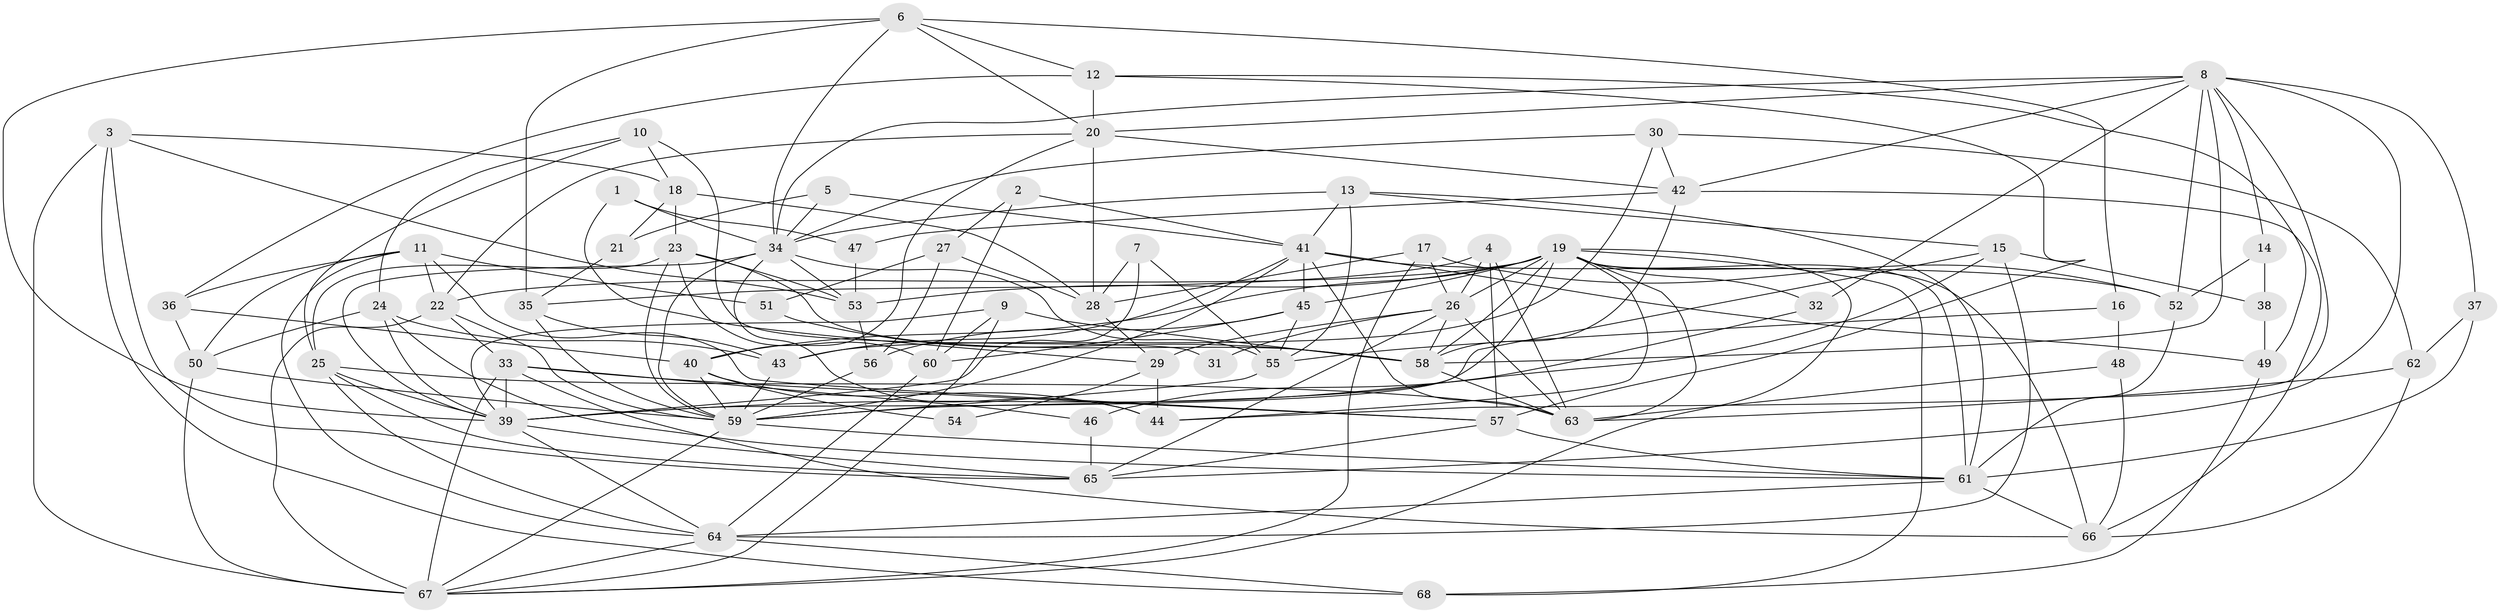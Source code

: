 // original degree distribution, {2: 0.19117647058823528, 7: 0.022058823529411766, 5: 0.14705882352941177, 10: 0.007352941176470588, 6: 0.1323529411764706, 4: 0.21323529411764705, 3: 0.25735294117647056, 8: 0.029411764705882353}
// Generated by graph-tools (version 1.1) at 2025/02/03/09/25 03:02:12]
// undirected, 68 vertices, 185 edges
graph export_dot {
graph [start="1"]
  node [color=gray90,style=filled];
  1;
  2;
  3;
  4;
  5;
  6;
  7;
  8;
  9;
  10;
  11;
  12;
  13;
  14;
  15;
  16;
  17;
  18;
  19;
  20;
  21;
  22;
  23;
  24;
  25;
  26;
  27;
  28;
  29;
  30;
  31;
  32;
  33;
  34;
  35;
  36;
  37;
  38;
  39;
  40;
  41;
  42;
  43;
  44;
  45;
  46;
  47;
  48;
  49;
  50;
  51;
  52;
  53;
  54;
  55;
  56;
  57;
  58;
  59;
  60;
  61;
  62;
  63;
  64;
  65;
  66;
  67;
  68;
  1 -- 29 [weight=1.0];
  1 -- 34 [weight=1.0];
  1 -- 47 [weight=1.0];
  2 -- 27 [weight=1.0];
  2 -- 41 [weight=1.0];
  2 -- 60 [weight=1.0];
  3 -- 18 [weight=1.0];
  3 -- 53 [weight=1.0];
  3 -- 65 [weight=1.0];
  3 -- 67 [weight=2.0];
  3 -- 68 [weight=1.0];
  4 -- 26 [weight=1.0];
  4 -- 35 [weight=1.0];
  4 -- 57 [weight=1.0];
  4 -- 63 [weight=1.0];
  5 -- 21 [weight=1.0];
  5 -- 34 [weight=1.0];
  5 -- 41 [weight=1.0];
  6 -- 12 [weight=1.0];
  6 -- 16 [weight=1.0];
  6 -- 20 [weight=1.0];
  6 -- 34 [weight=1.0];
  6 -- 35 [weight=1.0];
  6 -- 39 [weight=1.0];
  7 -- 28 [weight=1.0];
  7 -- 39 [weight=1.0];
  7 -- 55 [weight=1.0];
  8 -- 14 [weight=1.0];
  8 -- 20 [weight=1.0];
  8 -- 32 [weight=1.0];
  8 -- 34 [weight=1.0];
  8 -- 37 [weight=1.0];
  8 -- 42 [weight=1.0];
  8 -- 44 [weight=1.0];
  8 -- 52 [weight=1.0];
  8 -- 58 [weight=1.0];
  8 -- 65 [weight=1.0];
  9 -- 39 [weight=1.0];
  9 -- 58 [weight=1.0];
  9 -- 60 [weight=1.0];
  9 -- 67 [weight=1.0];
  10 -- 18 [weight=1.0];
  10 -- 24 [weight=1.0];
  10 -- 25 [weight=1.0];
  10 -- 31 [weight=1.0];
  11 -- 22 [weight=1.0];
  11 -- 36 [weight=1.0];
  11 -- 50 [weight=1.0];
  11 -- 51 [weight=1.0];
  11 -- 57 [weight=1.0];
  11 -- 64 [weight=1.0];
  12 -- 20 [weight=2.0];
  12 -- 36 [weight=1.0];
  12 -- 49 [weight=1.0];
  12 -- 57 [weight=2.0];
  13 -- 15 [weight=1.0];
  13 -- 34 [weight=1.0];
  13 -- 41 [weight=1.0];
  13 -- 55 [weight=1.0];
  13 -- 61 [weight=1.0];
  14 -- 38 [weight=2.0];
  14 -- 52 [weight=1.0];
  15 -- 38 [weight=1.0];
  15 -- 39 [weight=2.0];
  15 -- 46 [weight=1.0];
  15 -- 64 [weight=1.0];
  16 -- 48 [weight=1.0];
  16 -- 55 [weight=1.0];
  17 -- 26 [weight=1.0];
  17 -- 28 [weight=1.0];
  17 -- 52 [weight=1.0];
  17 -- 67 [weight=1.0];
  18 -- 21 [weight=1.0];
  18 -- 23 [weight=1.0];
  18 -- 28 [weight=2.0];
  19 -- 22 [weight=1.0];
  19 -- 26 [weight=1.0];
  19 -- 32 [weight=1.0];
  19 -- 40 [weight=4.0];
  19 -- 44 [weight=1.0];
  19 -- 45 [weight=2.0];
  19 -- 53 [weight=1.0];
  19 -- 58 [weight=1.0];
  19 -- 59 [weight=3.0];
  19 -- 61 [weight=1.0];
  19 -- 63 [weight=1.0];
  19 -- 66 [weight=1.0];
  19 -- 67 [weight=1.0];
  19 -- 68 [weight=1.0];
  20 -- 22 [weight=1.0];
  20 -- 28 [weight=1.0];
  20 -- 40 [weight=1.0];
  20 -- 42 [weight=1.0];
  21 -- 35 [weight=1.0];
  22 -- 33 [weight=1.0];
  22 -- 59 [weight=1.0];
  22 -- 67 [weight=1.0];
  23 -- 25 [weight=1.0];
  23 -- 53 [weight=1.0];
  23 -- 58 [weight=1.0];
  23 -- 59 [weight=1.0];
  23 -- 60 [weight=1.0];
  24 -- 39 [weight=1.0];
  24 -- 43 [weight=1.0];
  24 -- 50 [weight=1.0];
  24 -- 61 [weight=1.0];
  25 -- 39 [weight=1.0];
  25 -- 63 [weight=1.0];
  25 -- 64 [weight=1.0];
  25 -- 65 [weight=1.0];
  26 -- 29 [weight=1.0];
  26 -- 31 [weight=1.0];
  26 -- 58 [weight=1.0];
  26 -- 63 [weight=1.0];
  26 -- 65 [weight=1.0];
  27 -- 28 [weight=1.0];
  27 -- 51 [weight=1.0];
  27 -- 56 [weight=1.0];
  28 -- 29 [weight=1.0];
  29 -- 44 [weight=2.0];
  29 -- 54 [weight=1.0];
  30 -- 34 [weight=1.0];
  30 -- 42 [weight=1.0];
  30 -- 43 [weight=1.0];
  30 -- 62 [weight=1.0];
  32 -- 39 [weight=1.0];
  33 -- 39 [weight=1.0];
  33 -- 46 [weight=1.0];
  33 -- 57 [weight=1.0];
  33 -- 66 [weight=1.0];
  33 -- 67 [weight=1.0];
  34 -- 39 [weight=2.0];
  34 -- 44 [weight=1.0];
  34 -- 53 [weight=1.0];
  34 -- 55 [weight=1.0];
  34 -- 59 [weight=1.0];
  35 -- 43 [weight=1.0];
  35 -- 59 [weight=1.0];
  36 -- 40 [weight=1.0];
  36 -- 50 [weight=1.0];
  37 -- 61 [weight=1.0];
  37 -- 62 [weight=1.0];
  38 -- 49 [weight=1.0];
  39 -- 64 [weight=1.0];
  39 -- 65 [weight=1.0];
  40 -- 44 [weight=1.0];
  40 -- 54 [weight=1.0];
  40 -- 59 [weight=1.0];
  41 -- 43 [weight=1.0];
  41 -- 45 [weight=1.0];
  41 -- 49 [weight=1.0];
  41 -- 52 [weight=1.0];
  41 -- 59 [weight=1.0];
  41 -- 63 [weight=1.0];
  42 -- 47 [weight=1.0];
  42 -- 58 [weight=1.0];
  42 -- 66 [weight=1.0];
  43 -- 59 [weight=1.0];
  45 -- 55 [weight=1.0];
  45 -- 56 [weight=1.0];
  45 -- 60 [weight=1.0];
  46 -- 65 [weight=1.0];
  47 -- 53 [weight=1.0];
  48 -- 63 [weight=1.0];
  48 -- 66 [weight=1.0];
  49 -- 68 [weight=1.0];
  50 -- 59 [weight=2.0];
  50 -- 67 [weight=1.0];
  51 -- 58 [weight=1.0];
  52 -- 61 [weight=1.0];
  53 -- 56 [weight=1.0];
  55 -- 59 [weight=1.0];
  56 -- 59 [weight=1.0];
  57 -- 61 [weight=1.0];
  57 -- 65 [weight=1.0];
  58 -- 63 [weight=1.0];
  59 -- 61 [weight=1.0];
  59 -- 67 [weight=1.0];
  60 -- 64 [weight=1.0];
  61 -- 64 [weight=1.0];
  61 -- 66 [weight=1.0];
  62 -- 63 [weight=1.0];
  62 -- 66 [weight=1.0];
  64 -- 67 [weight=1.0];
  64 -- 68 [weight=1.0];
}
